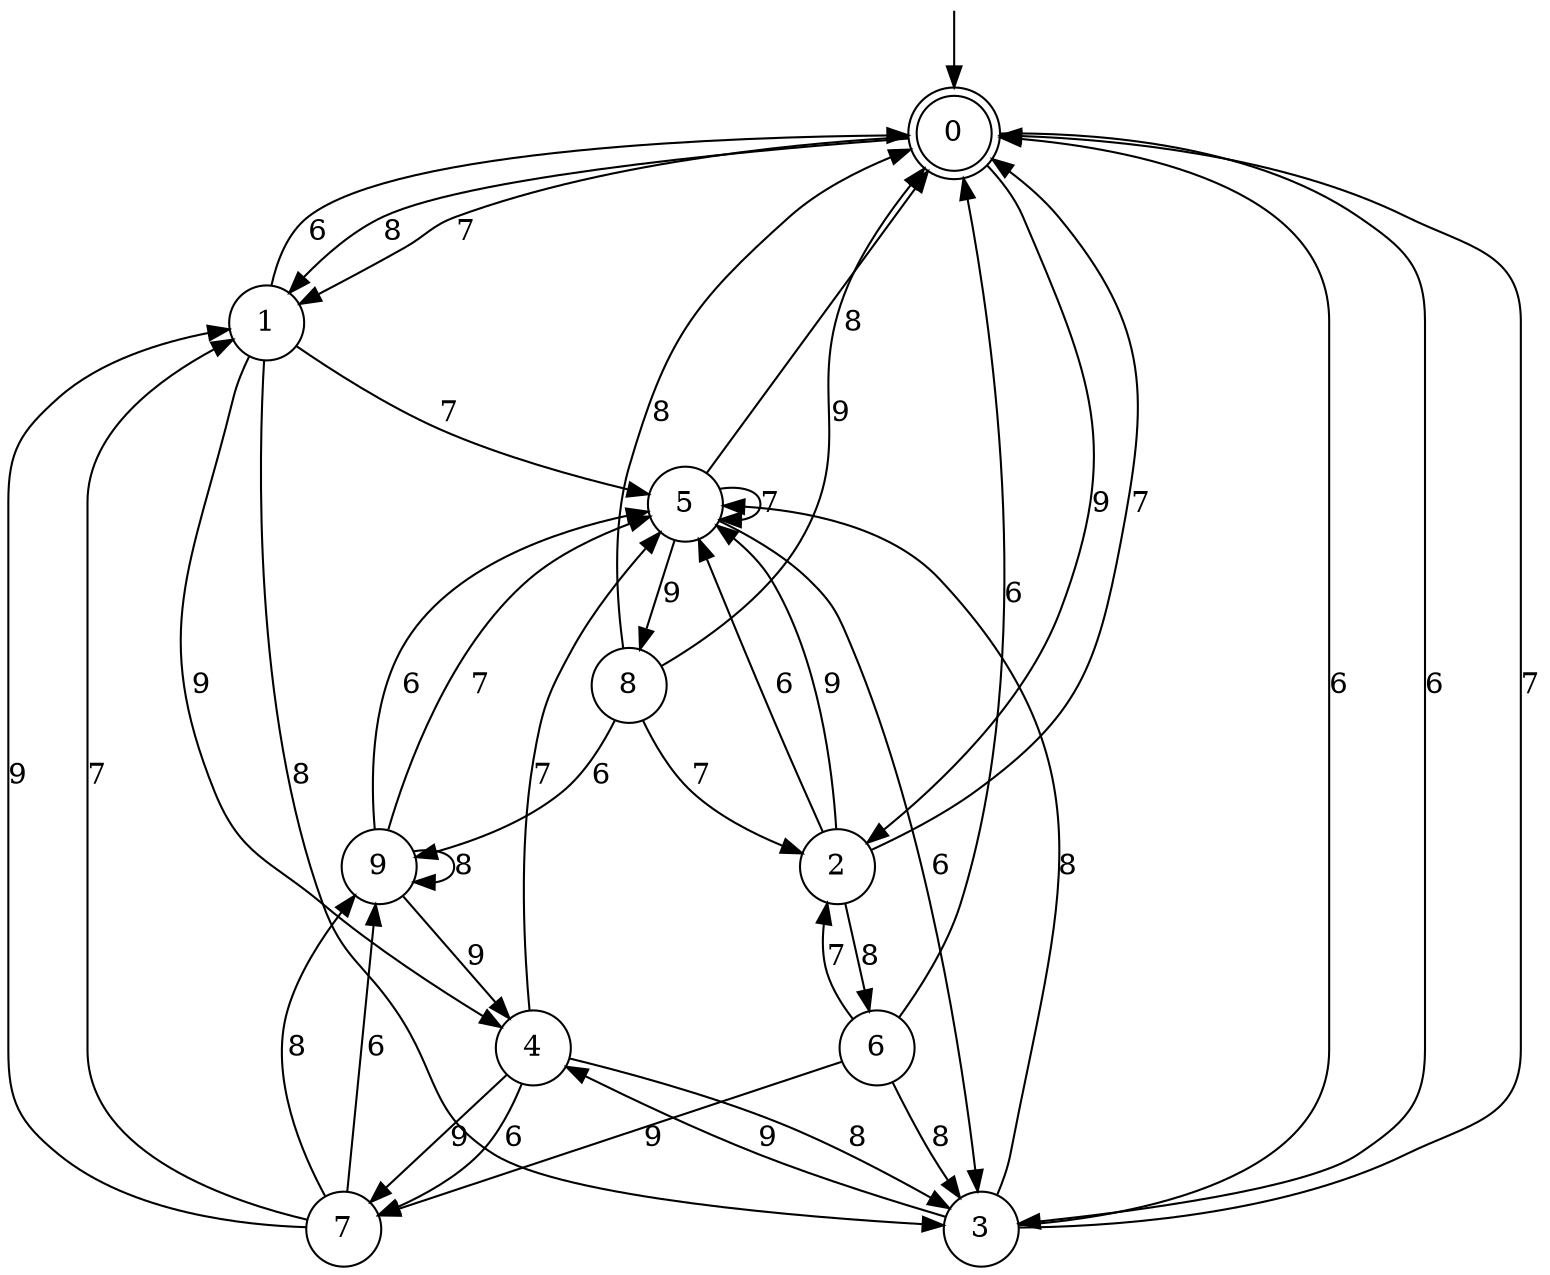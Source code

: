 digraph g {

	s0 [shape="doublecircle" label="0"];
	s1 [shape="circle" label="1"];
	s2 [shape="circle" label="2"];
	s3 [shape="circle" label="3"];
	s4 [shape="circle" label="4"];
	s5 [shape="circle" label="5"];
	s6 [shape="circle" label="6"];
	s7 [shape="circle" label="7"];
	s8 [shape="circle" label="8"];
	s9 [shape="circle" label="9"];
	s0 -> s1 [label="8"];
	s0 -> s2 [label="9"];
	s0 -> s1 [label="7"];
	s0 -> s3 [label="6"];
	s1 -> s3 [label="8"];
	s1 -> s4 [label="9"];
	s1 -> s5 [label="7"];
	s1 -> s0 [label="6"];
	s2 -> s6 [label="8"];
	s2 -> s5 [label="9"];
	s2 -> s0 [label="7"];
	s2 -> s5 [label="6"];
	s3 -> s5 [label="8"];
	s3 -> s4 [label="9"];
	s3 -> s0 [label="7"];
	s3 -> s0 [label="6"];
	s4 -> s3 [label="8"];
	s4 -> s7 [label="9"];
	s4 -> s5 [label="7"];
	s4 -> s7 [label="6"];
	s5 -> s0 [label="8"];
	s5 -> s8 [label="9"];
	s5 -> s5 [label="7"];
	s5 -> s3 [label="6"];
	s6 -> s3 [label="8"];
	s6 -> s7 [label="9"];
	s6 -> s2 [label="7"];
	s6 -> s0 [label="6"];
	s7 -> s9 [label="8"];
	s7 -> s1 [label="9"];
	s7 -> s1 [label="7"];
	s7 -> s9 [label="6"];
	s8 -> s0 [label="8"];
	s8 -> s0 [label="9"];
	s8 -> s2 [label="7"];
	s8 -> s9 [label="6"];
	s9 -> s9 [label="8"];
	s9 -> s4 [label="9"];
	s9 -> s5 [label="7"];
	s9 -> s5 [label="6"];

__start0 [label="" shape="none" width="0" height="0"];
__start0 -> s0;

}
